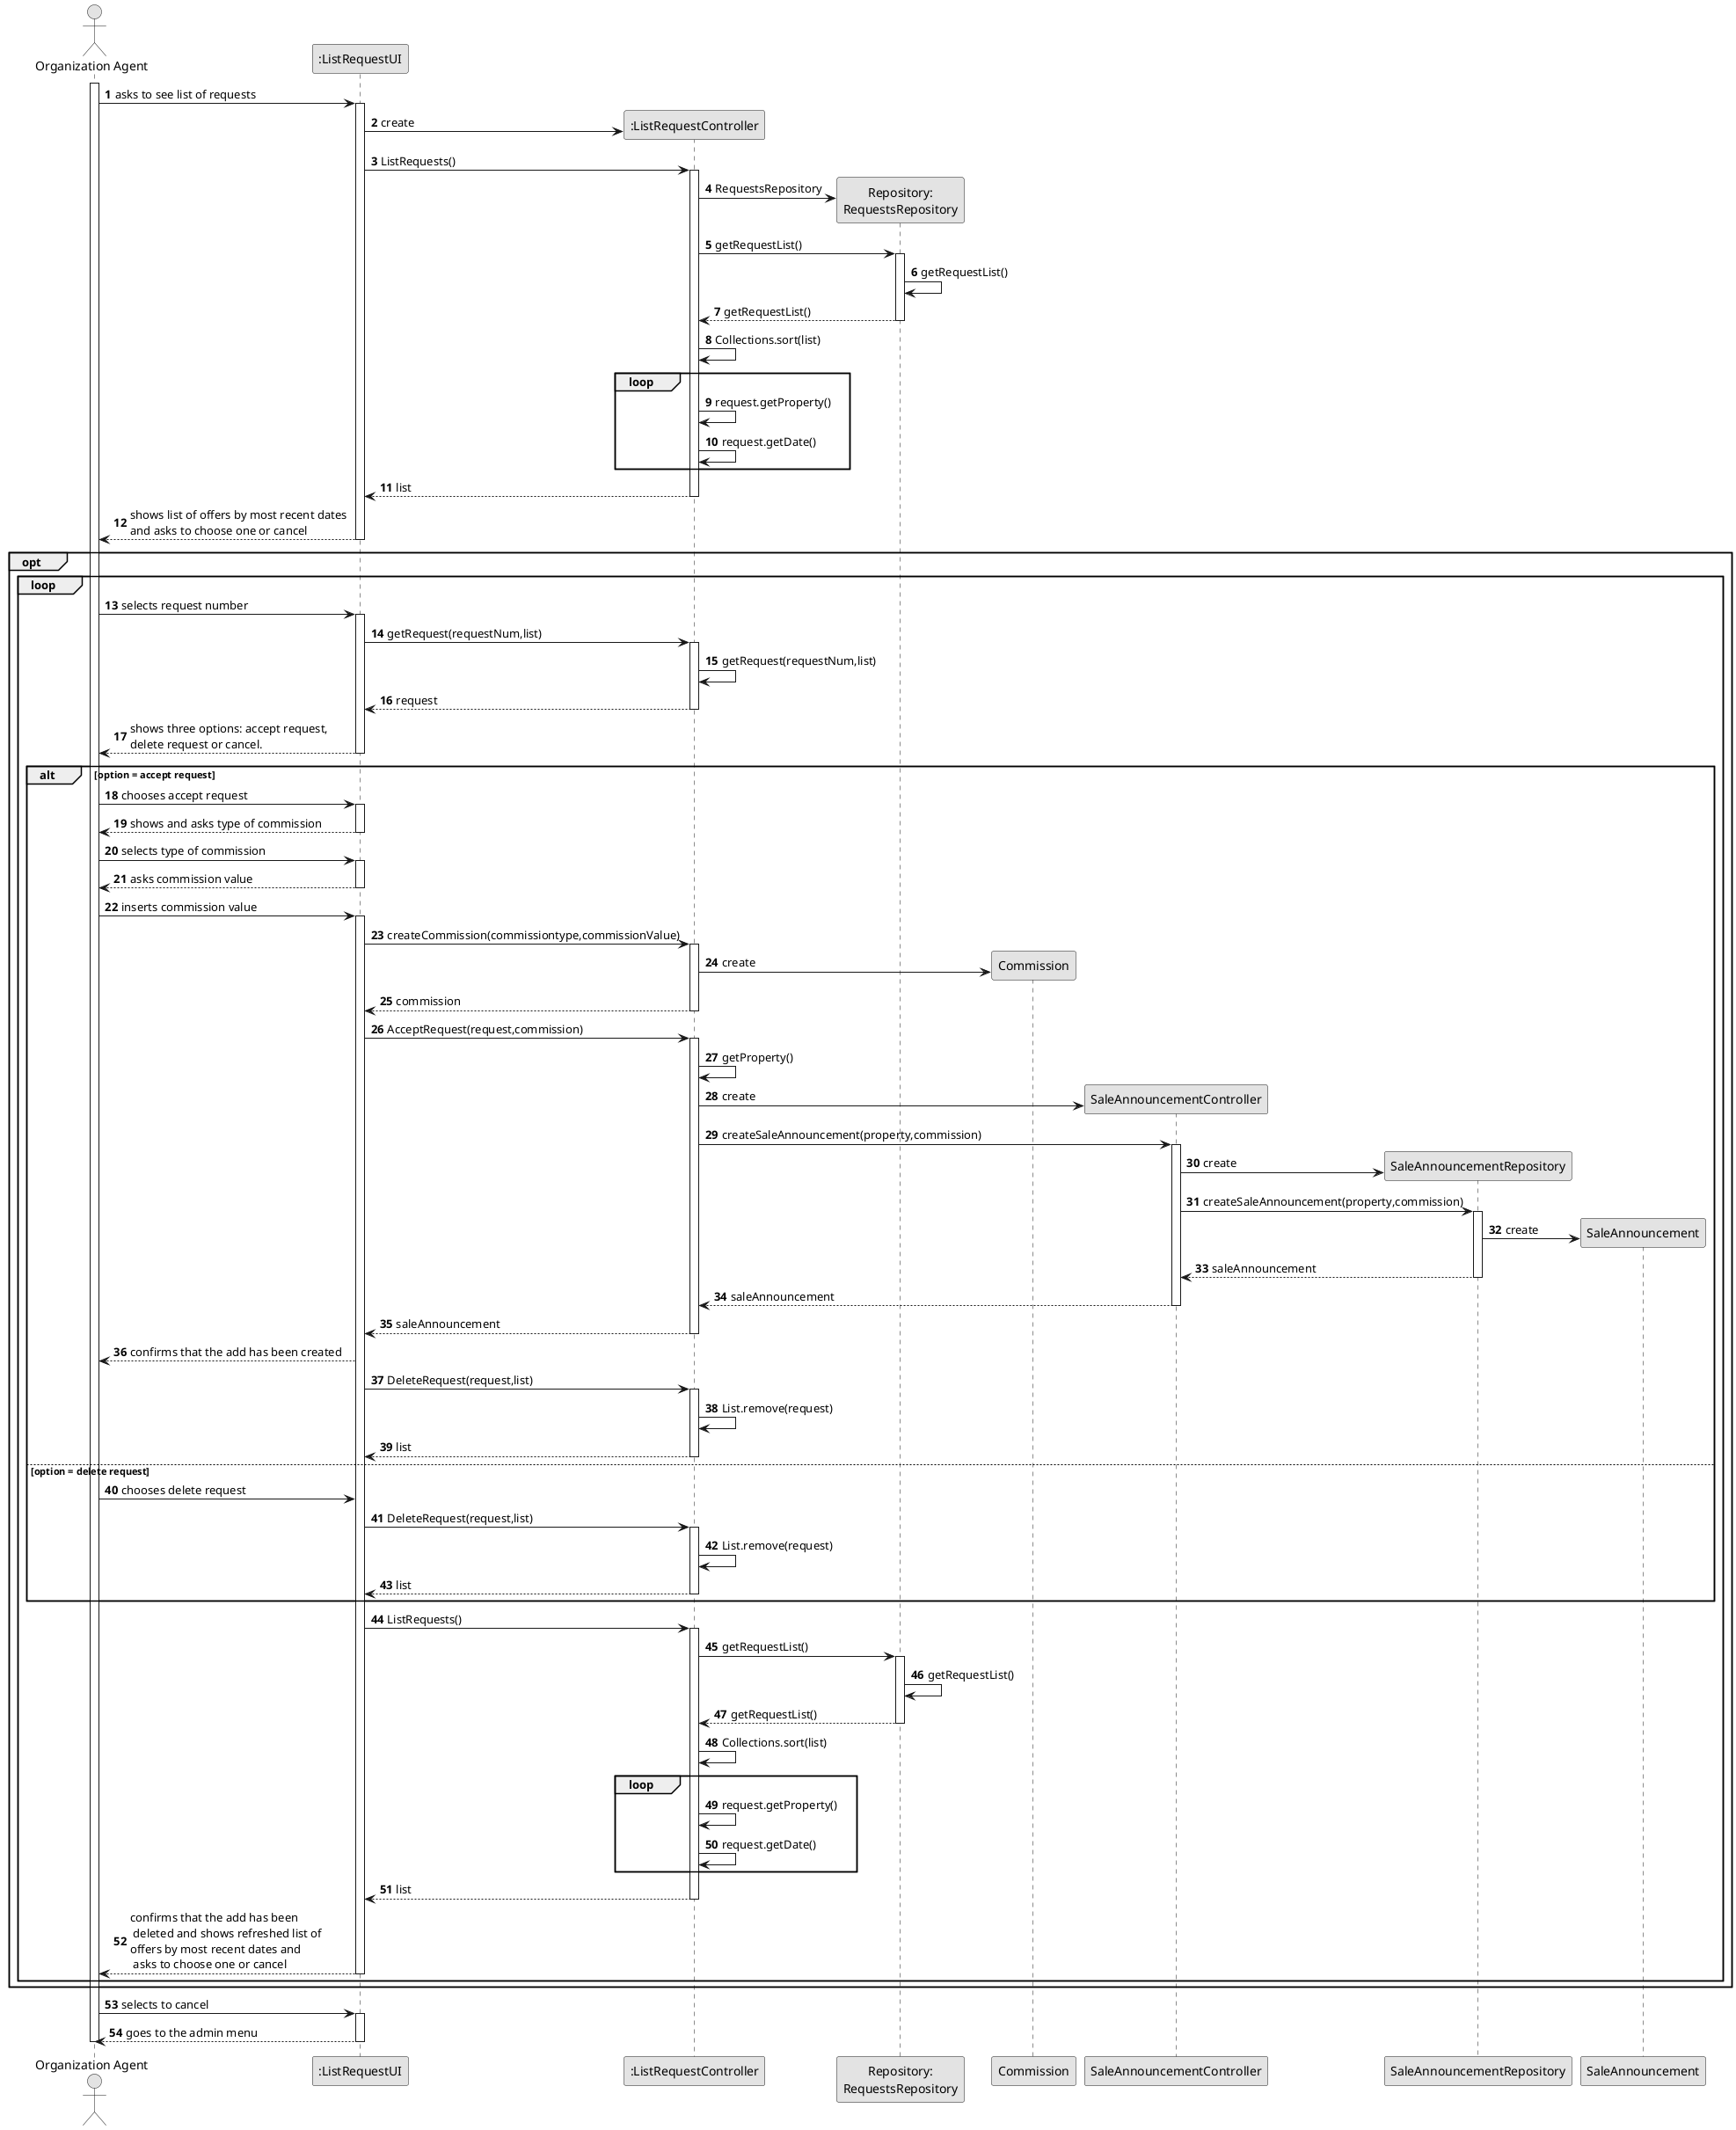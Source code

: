 @startuml
skinparam monochrome true
skinparam packageStyle rectangle
skinparam shadowing false

autonumber

'hide footbox
actor "Organization Agent" as ADM
participant ":ListRequestUI" as UI
participant ":ListRequestController" as CTRL
participant "Repository:\nRequestsRepository" as ReqRep
participant "Commission" as Commission
participant "SaleAnnouncementController" as SaleAnnounCTRL
participant "SaleAnnouncementRepository" as SaleRep
participant "SaleAnnouncement" as Sale
/'participant ":SaleAnnouncement" as Sale
participant ":Property" as Property
participant ":Dwelling" as Dwelling
participant ":House" as House
participant ":Land" as Land
participant ":PropertyType" as PropertyType
participant ":Address" as Address
participant ":Photograph" as Photograph'/


activate ADM

        ADM -> UI : asks to see list of requests

        activate UI
        UI -> CTRL** : create
        UI -> CTRL : ListRequests()

        activate CTRL
        CTRL -> ReqRep** : RequestsRepository
        CTRL -> ReqRep : getRequestList()
        activate ReqRep
        ReqRep -> ReqRep : getRequestList()
        ReqRep --> CTRL : getRequestList()
        deactivate
        CTRL -> CTRL :Collections.sort(list)

        loop
        CTRL -> CTRL:request.getProperty()
        CTRL -> CTRL:request.getDate()
        end

        CTRL --> UI : list
        deactivate



        UI --> ADM : shows list of offers by most recent dates \nand asks to choose one or cancel

                deactivate UI

        opt
        loop

                ADM -> UI : selects request number
                activate UI

                UI -> CTRL : getRequest(requestNum,list)
                activate CTRL
                CTRL -> CTRL : getRequest(requestNum,list)
                CTRL --> UI : request
                deactivate




                UI --> ADM: shows three options: accept request,\ndelete request or cancel.
                deactivate
                alt option = accept request
                    ADM -> UI :chooses accept request
                    activate UI
                    UI --> ADM : shows and asks type of commission
                    deactivate
                    ADM -> UI : selects type of commission
                    activate UI
                    UI --> ADM : asks commission value
                    deactivate
                    ADM -> UI : inserts commission value
                    activate UI

                    UI -> CTRL :createCommission(commissiontype,commissionValue)
                    activate CTRL
                    CTRL -> Commission** :create
                    CTRL --> UI :commission
                    deactivate

                    UI -> CTRL :AcceptRequest(request,commission)
                    activate CTRL
                    CTRL -> CTRL : getProperty()
                    CTRL -> SaleAnnounCTRL** : create
                    CTRL -> SaleAnnounCTRL : createSaleAnnouncement(property,commission)
                    activate SaleAnnounCTRL
                    SaleAnnounCTRL -> SaleRep** : create
                    SaleAnnounCTRL -> SaleRep : createSaleAnnouncement(property,commission)
                    activate SaleRep
                    SaleRep  -> Sale** :create
                    SaleRep --> SaleAnnounCTRL : saleAnnouncement
                    deactivate
                    SaleAnnounCTRL --> CTRL : saleAnnouncement
                    deactivate
                    CTRL --> UI : saleAnnouncement
                    deactivate
                    UI --> ADM : confirms that the add has been created


                    UI -> CTRL : DeleteRequest(request,list)
                    activate CTRL
                    CTRL -> CTRL : List.remove(request)
                    CTRL --> UI : list
                    deactivate













                else option = delete request
                    ADM -> UI : chooses delete request
                    UI -> CTRL : DeleteRequest(request,list)
                                        activate CTRL
                                        CTRL -> CTRL : List.remove(request)
                                        CTRL --> UI : list
                                        deactivate







                end


                UI -> CTRL : ListRequests()

                        activate CTRL
                        CTRL -> ReqRep : getRequestList()
                        activate ReqRep
                        ReqRep -> ReqRep : getRequestList()
                        ReqRep --> CTRL : getRequestList()
                        deactivate
                        CTRL -> CTRL :Collections.sort(list)

                        loop
                        CTRL -> CTRL:request.getProperty()
                        CTRL -> CTRL:request.getDate()
                        end

                        CTRL --> UI : list
                        deactivate

                UI --> ADM :confirms that the add has been\n deleted and shows refreshed list of \noffers by most recent dates and\n asks to choose one or cancel
                deactivate




        end
        end
            ADM -> UI : selects to cancel
            activate UI


                UI --> ADM : goes to the admin menu
                deactivate UI






    deactivate UI

deactivate ADM

@enduml